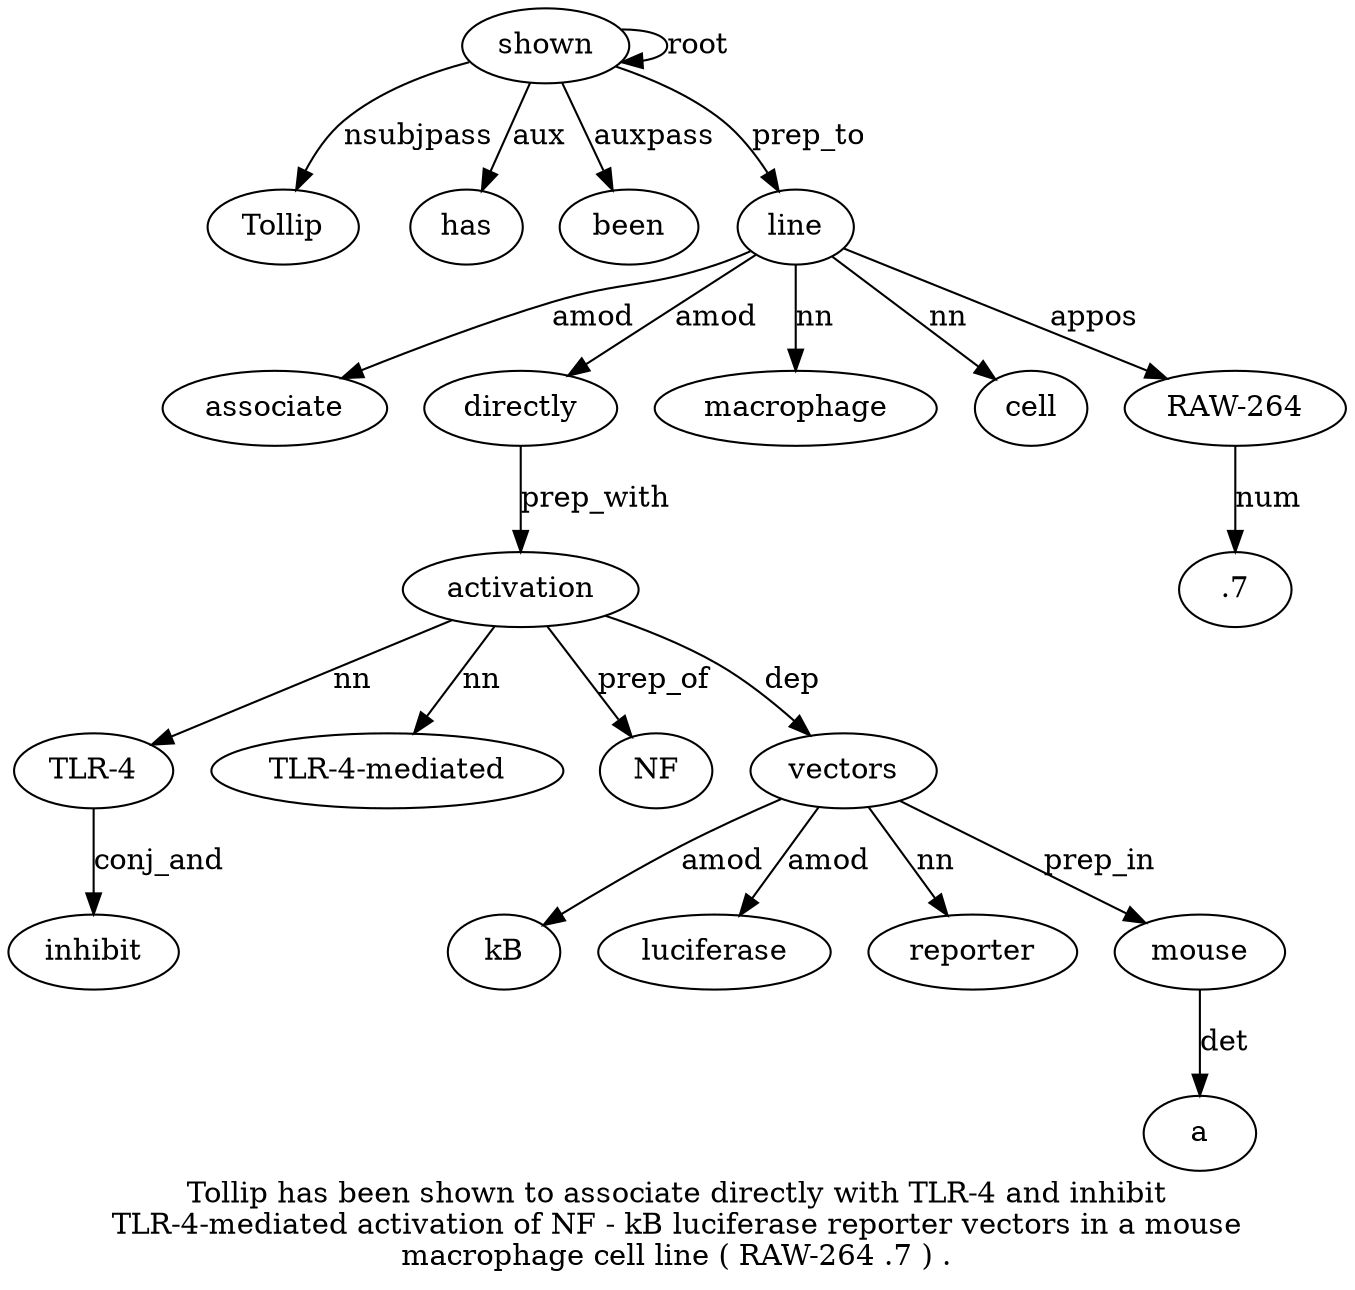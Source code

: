 digraph "Tollip has been shown to associate directly with TLR-4 and inhibit TLR-4-mediated activation of NF - kB luciferase reporter vectors in a mouse macrophage cell line ( RAW-264 .7 ) ." {
label="Tollip has been shown to associate directly with TLR-4 and inhibit
TLR-4-mediated activation of NF - kB luciferase reporter vectors in a mouse
macrophage cell line ( RAW-264 .7 ) .";
shown4 [style=filled, fillcolor=white, label=shown];
Tollip1 [style=filled, fillcolor=white, label=Tollip];
shown4 -> Tollip1  [label=nsubjpass];
has2 [style=filled, fillcolor=white, label=has];
shown4 -> has2  [label=aux];
been3 [style=filled, fillcolor=white, label=been];
shown4 -> been3  [label=auxpass];
shown4 -> shown4  [label=root];
line26 [style=filled, fillcolor=white, label=line];
associate6 [style=filled, fillcolor=white, label=associate];
line26 -> associate6  [label=amod];
directly7 [style=filled, fillcolor=white, label=directly];
line26 -> directly7  [label=amod];
activation13 [style=filled, fillcolor=white, label=activation];
"TLR-49" [style=filled, fillcolor=white, label="TLR-4"];
activation13 -> "TLR-49"  [label=nn];
inhibit11 [style=filled, fillcolor=white, label=inhibit];
"TLR-49" -> inhibit11  [label=conj_and];
"TLR-4-mediated12" [style=filled, fillcolor=white, label="TLR-4-mediated"];
activation13 -> "TLR-4-mediated12"  [label=nn];
directly7 -> activation13  [label=prep_with];
NF15 [style=filled, fillcolor=white, label=NF];
activation13 -> NF15  [label=prep_of];
vectors20 [style=filled, fillcolor=white, label=vectors];
kB17 [style=filled, fillcolor=white, label=kB];
vectors20 -> kB17  [label=amod];
luciferase18 [style=filled, fillcolor=white, label=luciferase];
vectors20 -> luciferase18  [label=amod];
reporter19 [style=filled, fillcolor=white, label=reporter];
vectors20 -> reporter19  [label=nn];
activation13 -> vectors20  [label=dep];
mouse23 [style=filled, fillcolor=white, label=mouse];
a22 [style=filled, fillcolor=white, label=a];
mouse23 -> a22  [label=det];
vectors20 -> mouse23  [label=prep_in];
macrophage24 [style=filled, fillcolor=white, label=macrophage];
line26 -> macrophage24  [label=nn];
cell25 [style=filled, fillcolor=white, label=cell];
line26 -> cell25  [label=nn];
shown4 -> line26  [label=prep_to];
"RAW-2648" [style=filled, fillcolor=white, label="RAW-264"];
line26 -> "RAW-2648"  [label=appos];
".729" [style=filled, fillcolor=white, label=".7"];
"RAW-2648" -> ".729"  [label=num];
}
